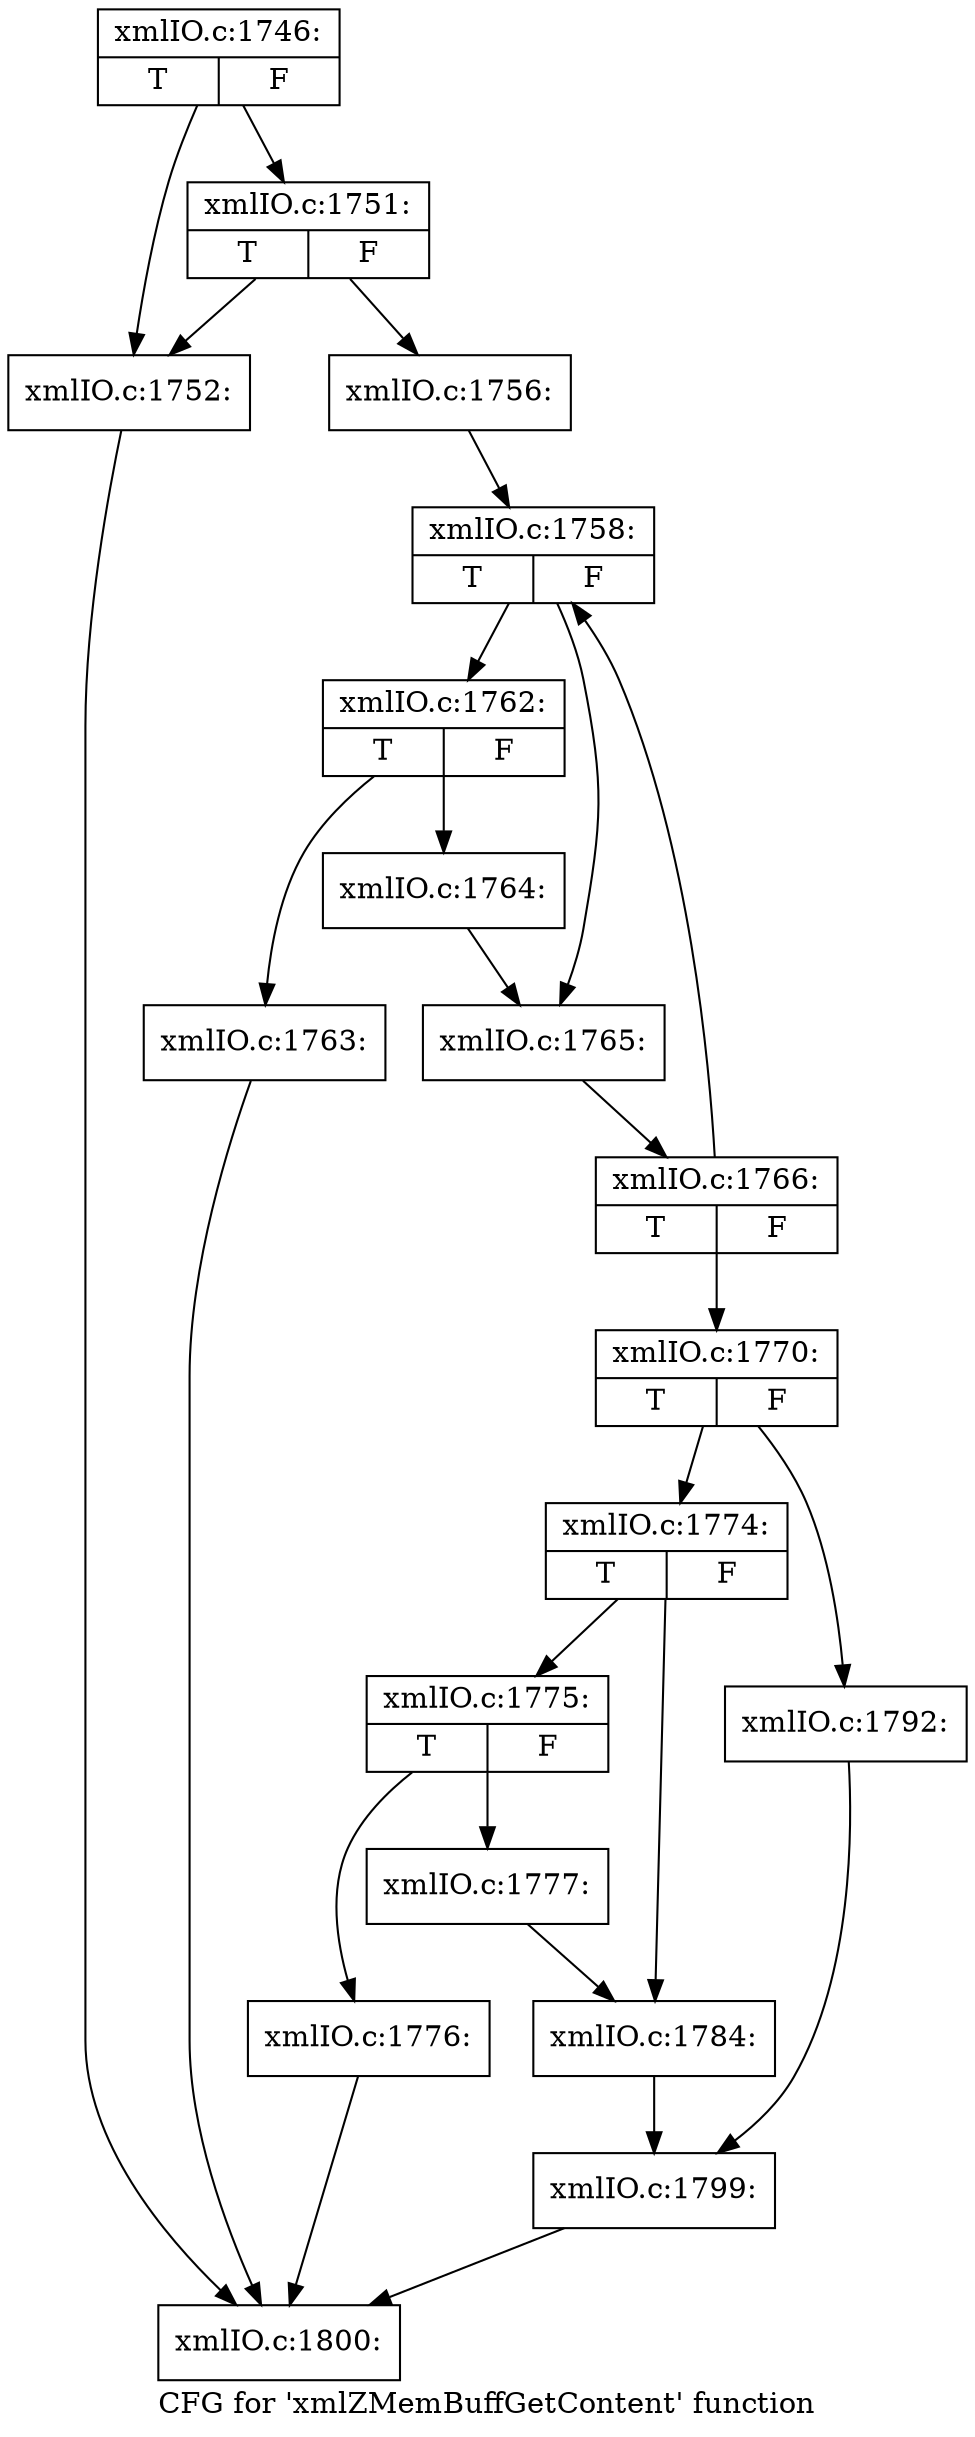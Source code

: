 digraph "CFG for 'xmlZMemBuffGetContent' function" {
	label="CFG for 'xmlZMemBuffGetContent' function";

	Node0x53c0e80 [shape=record,label="{xmlIO.c:1746:|{<s0>T|<s1>F}}"];
	Node0x53c0e80 -> Node0x52f3160;
	Node0x53c0e80 -> Node0x52f3200;
	Node0x52f3200 [shape=record,label="{xmlIO.c:1751:|{<s0>T|<s1>F}}"];
	Node0x52f3200 -> Node0x52f3160;
	Node0x52f3200 -> Node0x52f31b0;
	Node0x52f3160 [shape=record,label="{xmlIO.c:1752:}"];
	Node0x52f3160 -> Node0x52f23d0;
	Node0x52f31b0 [shape=record,label="{xmlIO.c:1756:}"];
	Node0x52f31b0 -> Node0x52f3950;
	Node0x52f3950 [shape=record,label="{xmlIO.c:1758:|{<s0>T|<s1>F}}"];
	Node0x52f3950 -> Node0x52f3f70;
	Node0x52f3950 -> Node0x52f3fc0;
	Node0x52f3f70 [shape=record,label="{xmlIO.c:1762:|{<s0>T|<s1>F}}"];
	Node0x52f3f70 -> Node0x52f4300;
	Node0x52f3f70 -> Node0x52f4350;
	Node0x52f4300 [shape=record,label="{xmlIO.c:1763:}"];
	Node0x52f4300 -> Node0x52f23d0;
	Node0x52f4350 [shape=record,label="{xmlIO.c:1764:}"];
	Node0x52f4350 -> Node0x52f3fc0;
	Node0x52f3fc0 [shape=record,label="{xmlIO.c:1765:}"];
	Node0x52f3fc0 -> Node0x52f3900;
	Node0x52f3900 [shape=record,label="{xmlIO.c:1766:|{<s0>T|<s1>F}}"];
	Node0x52f3900 -> Node0x52f3950;
	Node0x52f3900 -> Node0x52f38b0;
	Node0x52f38b0 [shape=record,label="{xmlIO.c:1770:|{<s0>T|<s1>F}}"];
	Node0x52f38b0 -> Node0x52f4e80;
	Node0x52f38b0 -> Node0x52f4f20;
	Node0x52f4e80 [shape=record,label="{xmlIO.c:1774:|{<s0>T|<s1>F}}"];
	Node0x52f4e80 -> Node0x52f5280;
	Node0x52f4e80 -> Node0x52f52d0;
	Node0x52f5280 [shape=record,label="{xmlIO.c:1775:|{<s0>T|<s1>F}}"];
	Node0x52f5280 -> Node0x52f5960;
	Node0x52f5280 -> Node0x52f59b0;
	Node0x52f5960 [shape=record,label="{xmlIO.c:1776:}"];
	Node0x52f5960 -> Node0x52f23d0;
	Node0x52f59b0 [shape=record,label="{xmlIO.c:1777:}"];
	Node0x52f59b0 -> Node0x52f52d0;
	Node0x52f52d0 [shape=record,label="{xmlIO.c:1784:}"];
	Node0x52f52d0 -> Node0x52f4ed0;
	Node0x52f4f20 [shape=record,label="{xmlIO.c:1792:}"];
	Node0x52f4f20 -> Node0x52f4ed0;
	Node0x52f4ed0 [shape=record,label="{xmlIO.c:1799:}"];
	Node0x52f4ed0 -> Node0x52f23d0;
	Node0x52f23d0 [shape=record,label="{xmlIO.c:1800:}"];
}
